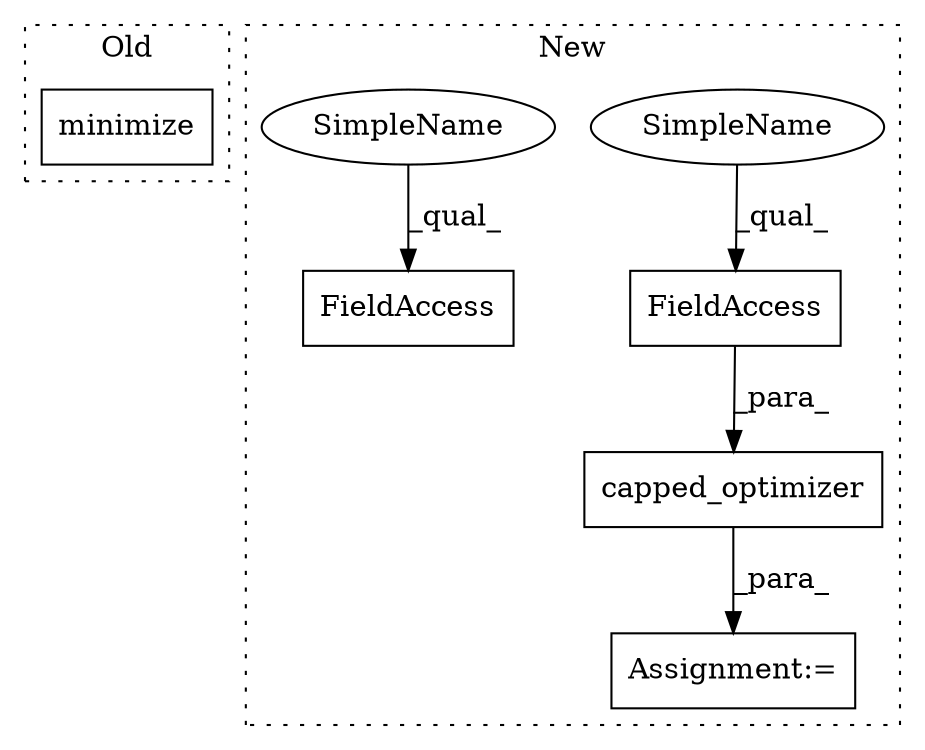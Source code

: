 digraph G {
subgraph cluster0 {
1 [label="minimize" a="32" s="1188,1210" l="9,1" shape="box"];
label = "Old";
style="dotted";
}
subgraph cluster1 {
2 [label="capped_optimizer" a="32" s="1146,1213" l="17,1" shape="box"];
3 [label="FieldAccess" a="22" s="1175" l="24" shape="box"];
4 [label="FieldAccess" a="22" s="1512" l="24" shape="box"];
5 [label="Assignment:=" a="7" s="1145" l="1" shape="box"];
6 [label="SimpleName" a="42" s="1175" l="6" shape="ellipse"];
7 [label="SimpleName" a="42" s="1512" l="6" shape="ellipse"];
label = "New";
style="dotted";
}
2 -> 5 [label="_para_"];
3 -> 2 [label="_para_"];
6 -> 3 [label="_qual_"];
7 -> 4 [label="_qual_"];
}